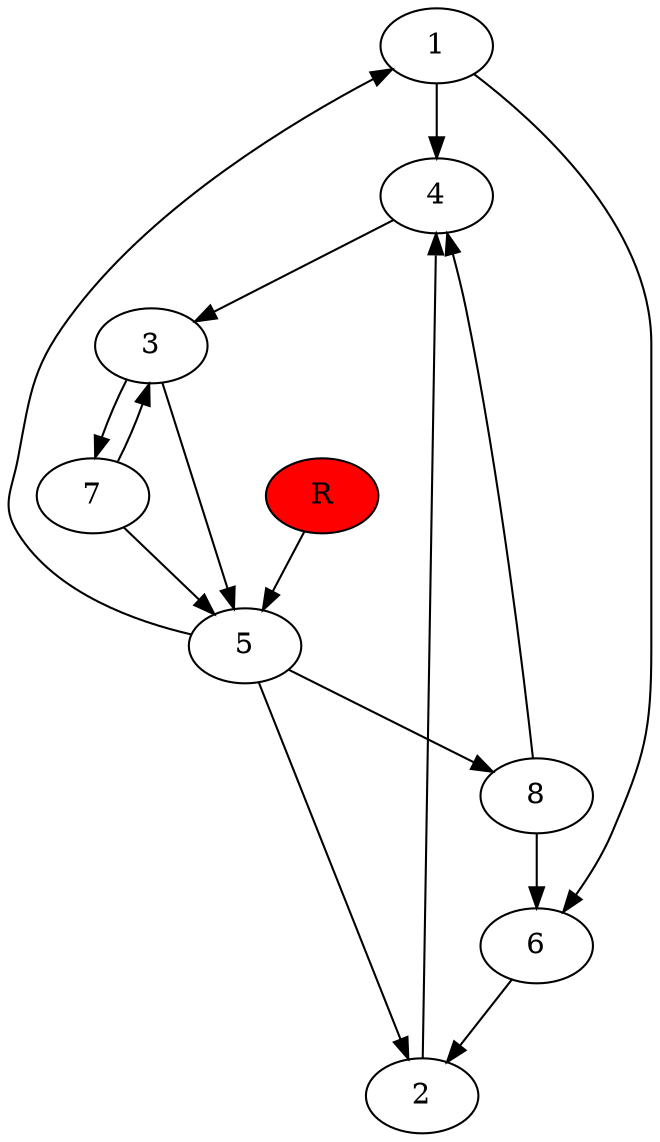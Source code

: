digraph prb13190 {
	1
	2
	3
	4
	5
	6
	7
	8
	R [fillcolor="#ff0000" style=filled]
	1 -> 4
	1 -> 6
	2 -> 4
	3 -> 5
	3 -> 7
	4 -> 3
	5 -> 1
	5 -> 2
	5 -> 8
	6 -> 2
	7 -> 3
	7 -> 5
	8 -> 4
	8 -> 6
	R -> 5
}
